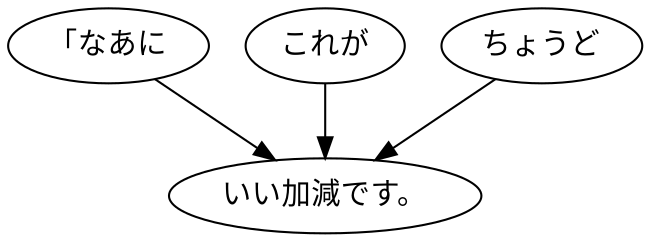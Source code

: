 digraph graph4403 {
	node0 [label="「なあに"];
	node1 [label="これが"];
	node2 [label="ちょうど"];
	node3 [label="いい加減です。"];
	node0 -> node3;
	node1 -> node3;
	node2 -> node3;
}
